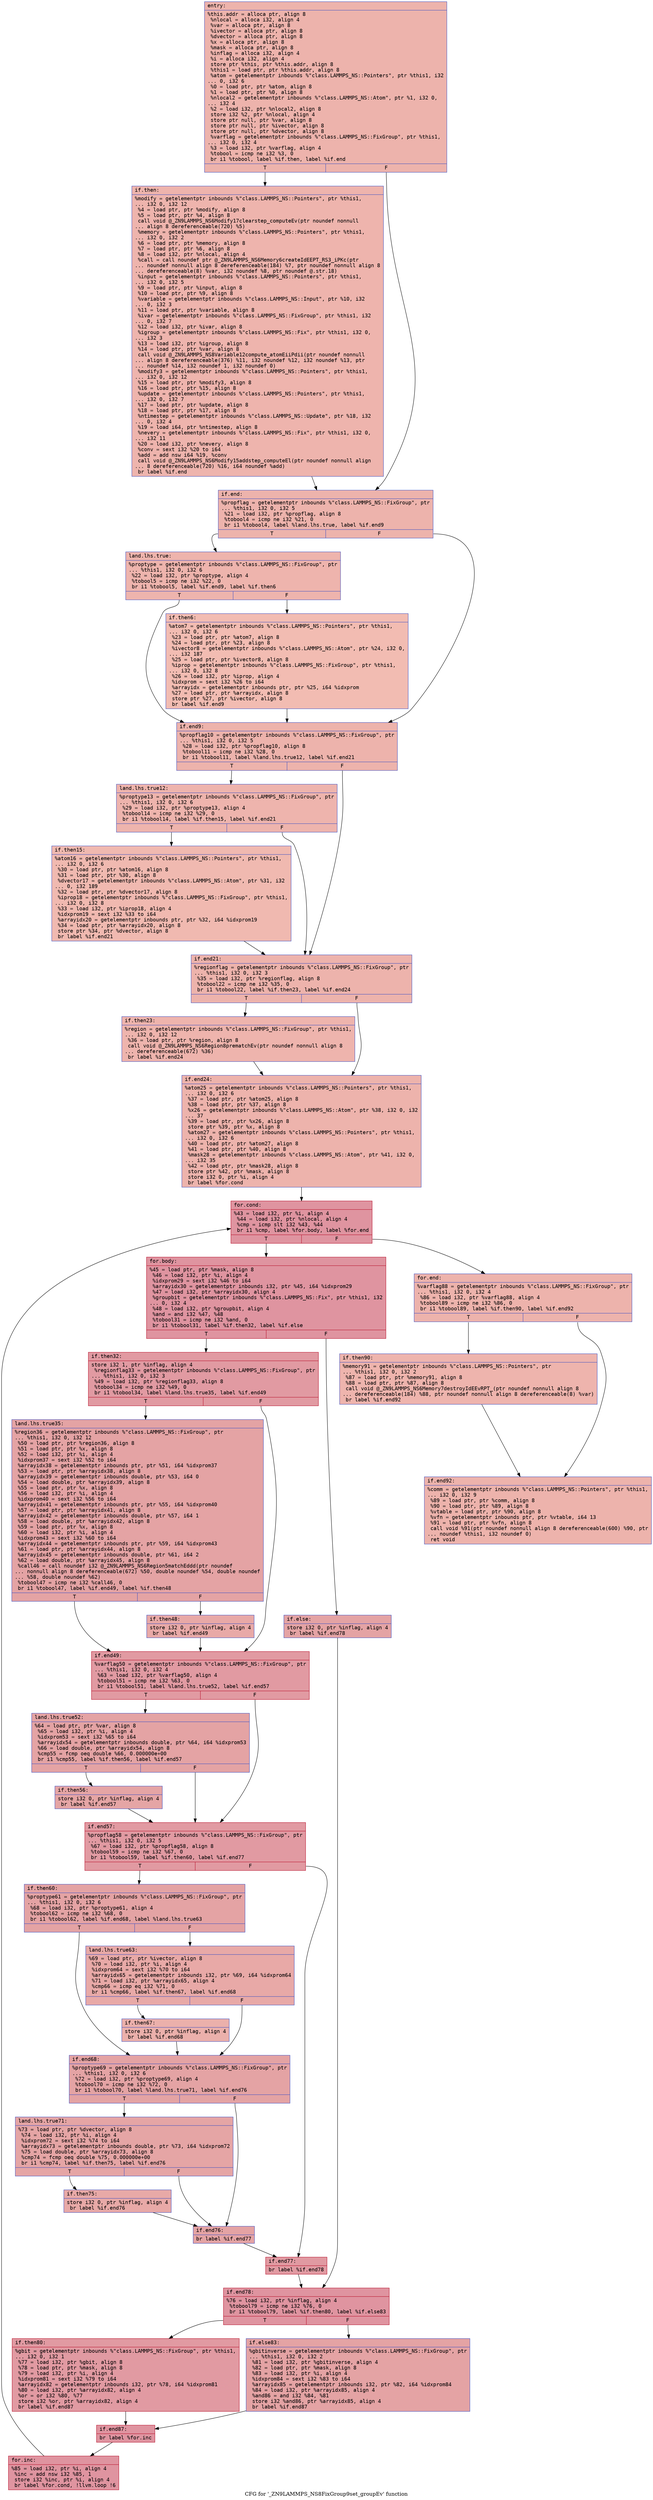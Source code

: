digraph "CFG for '_ZN9LAMMPS_NS8FixGroup9set_groupEv' function" {
	label="CFG for '_ZN9LAMMPS_NS8FixGroup9set_groupEv' function";

	Node0x5558d3ab8f30 [shape=record,color="#3d50c3ff", style=filled, fillcolor="#d6524470" fontname="Courier",label="{entry:\l|  %this.addr = alloca ptr, align 8\l  %nlocal = alloca i32, align 4\l  %var = alloca ptr, align 8\l  %ivector = alloca ptr, align 8\l  %dvector = alloca ptr, align 8\l  %x = alloca ptr, align 8\l  %mask = alloca ptr, align 8\l  %inflag = alloca i32, align 4\l  %i = alloca i32, align 4\l  store ptr %this, ptr %this.addr, align 8\l  %this1 = load ptr, ptr %this.addr, align 8\l  %atom = getelementptr inbounds %\"class.LAMMPS_NS::Pointers\", ptr %this1, i32\l... 0, i32 6\l  %0 = load ptr, ptr %atom, align 8\l  %1 = load ptr, ptr %0, align 8\l  %nlocal2 = getelementptr inbounds %\"class.LAMMPS_NS::Atom\", ptr %1, i32 0,\l... i32 4\l  %2 = load i32, ptr %nlocal2, align 8\l  store i32 %2, ptr %nlocal, align 4\l  store ptr null, ptr %var, align 8\l  store ptr null, ptr %ivector, align 8\l  store ptr null, ptr %dvector, align 8\l  %varflag = getelementptr inbounds %\"class.LAMMPS_NS::FixGroup\", ptr %this1,\l... i32 0, i32 4\l  %3 = load i32, ptr %varflag, align 4\l  %tobool = icmp ne i32 %3, 0\l  br i1 %tobool, label %if.then, label %if.end\l|{<s0>T|<s1>F}}"];
	Node0x5558d3ab8f30:s0 -> Node0x5558d3aba1c0[tooltip="entry -> if.then\nProbability 62.50%" ];
	Node0x5558d3ab8f30:s1 -> Node0x5558d3aba230[tooltip="entry -> if.end\nProbability 37.50%" ];
	Node0x5558d3aba1c0 [shape=record,color="#3d50c3ff", style=filled, fillcolor="#d8564670" fontname="Courier",label="{if.then:\l|  %modify = getelementptr inbounds %\"class.LAMMPS_NS::Pointers\", ptr %this1,\l... i32 0, i32 12\l  %4 = load ptr, ptr %modify, align 8\l  %5 = load ptr, ptr %4, align 8\l  call void @_ZN9LAMMPS_NS6Modify17clearstep_computeEv(ptr noundef nonnull\l... align 8 dereferenceable(720) %5)\l  %memory = getelementptr inbounds %\"class.LAMMPS_NS::Pointers\", ptr %this1,\l... i32 0, i32 2\l  %6 = load ptr, ptr %memory, align 8\l  %7 = load ptr, ptr %6, align 8\l  %8 = load i32, ptr %nlocal, align 4\l  %call = call noundef ptr @_ZN9LAMMPS_NS6Memory6createIdEEPT_RS3_iPKc(ptr\l... noundef nonnull align 8 dereferenceable(184) %7, ptr noundef nonnull align 8\l... dereferenceable(8) %var, i32 noundef %8, ptr noundef @.str.18)\l  %input = getelementptr inbounds %\"class.LAMMPS_NS::Pointers\", ptr %this1,\l... i32 0, i32 5\l  %9 = load ptr, ptr %input, align 8\l  %10 = load ptr, ptr %9, align 8\l  %variable = getelementptr inbounds %\"class.LAMMPS_NS::Input\", ptr %10, i32\l... 0, i32 3\l  %11 = load ptr, ptr %variable, align 8\l  %ivar = getelementptr inbounds %\"class.LAMMPS_NS::FixGroup\", ptr %this1, i32\l... 0, i32 7\l  %12 = load i32, ptr %ivar, align 8\l  %igroup = getelementptr inbounds %\"class.LAMMPS_NS::Fix\", ptr %this1, i32 0,\l... i32 3\l  %13 = load i32, ptr %igroup, align 8\l  %14 = load ptr, ptr %var, align 8\l  call void @_ZN9LAMMPS_NS8Variable12compute_atomEiiPdii(ptr noundef nonnull\l... align 8 dereferenceable(376) %11, i32 noundef %12, i32 noundef %13, ptr\l... noundef %14, i32 noundef 1, i32 noundef 0)\l  %modify3 = getelementptr inbounds %\"class.LAMMPS_NS::Pointers\", ptr %this1,\l... i32 0, i32 12\l  %15 = load ptr, ptr %modify3, align 8\l  %16 = load ptr, ptr %15, align 8\l  %update = getelementptr inbounds %\"class.LAMMPS_NS::Pointers\", ptr %this1,\l... i32 0, i32 7\l  %17 = load ptr, ptr %update, align 8\l  %18 = load ptr, ptr %17, align 8\l  %ntimestep = getelementptr inbounds %\"class.LAMMPS_NS::Update\", ptr %18, i32\l... 0, i32 4\l  %19 = load i64, ptr %ntimestep, align 8\l  %nevery = getelementptr inbounds %\"class.LAMMPS_NS::Fix\", ptr %this1, i32 0,\l... i32 11\l  %20 = load i32, ptr %nevery, align 8\l  %conv = sext i32 %20 to i64\l  %add = add nsw i64 %19, %conv\l  call void @_ZN9LAMMPS_NS6Modify15addstep_computeEl(ptr noundef nonnull align\l... 8 dereferenceable(720) %16, i64 noundef %add)\l  br label %if.end\l}"];
	Node0x5558d3aba1c0 -> Node0x5558d3aba230[tooltip="if.then -> if.end\nProbability 100.00%" ];
	Node0x5558d3aba230 [shape=record,color="#3d50c3ff", style=filled, fillcolor="#d6524470" fontname="Courier",label="{if.end:\l|  %propflag = getelementptr inbounds %\"class.LAMMPS_NS::FixGroup\", ptr\l... %this1, i32 0, i32 5\l  %21 = load i32, ptr %propflag, align 8\l  %tobool4 = icmp ne i32 %21, 0\l  br i1 %tobool4, label %land.lhs.true, label %if.end9\l|{<s0>T|<s1>F}}"];
	Node0x5558d3aba230:s0 -> Node0x5558d3a91070[tooltip="if.end -> land.lhs.true\nProbability 62.50%" ];
	Node0x5558d3aba230:s1 -> Node0x5558d3a910f0[tooltip="if.end -> if.end9\nProbability 37.50%" ];
	Node0x5558d3a91070 [shape=record,color="#3d50c3ff", style=filled, fillcolor="#d8564670" fontname="Courier",label="{land.lhs.true:\l|  %proptype = getelementptr inbounds %\"class.LAMMPS_NS::FixGroup\", ptr\l... %this1, i32 0, i32 6\l  %22 = load i32, ptr %proptype, align 4\l  %tobool5 = icmp ne i32 %22, 0\l  br i1 %tobool5, label %if.end9, label %if.then6\l|{<s0>T|<s1>F}}"];
	Node0x5558d3a91070:s0 -> Node0x5558d3a910f0[tooltip="land.lhs.true -> if.end9\nProbability 62.50%" ];
	Node0x5558d3a91070:s1 -> Node0x5558d3a91470[tooltip="land.lhs.true -> if.then6\nProbability 37.50%" ];
	Node0x5558d3a91470 [shape=record,color="#3d50c3ff", style=filled, fillcolor="#e1675170" fontname="Courier",label="{if.then6:\l|  %atom7 = getelementptr inbounds %\"class.LAMMPS_NS::Pointers\", ptr %this1,\l... i32 0, i32 6\l  %23 = load ptr, ptr %atom7, align 8\l  %24 = load ptr, ptr %23, align 8\l  %ivector8 = getelementptr inbounds %\"class.LAMMPS_NS::Atom\", ptr %24, i32 0,\l... i32 187\l  %25 = load ptr, ptr %ivector8, align 8\l  %iprop = getelementptr inbounds %\"class.LAMMPS_NS::FixGroup\", ptr %this1,\l... i32 0, i32 8\l  %26 = load i32, ptr %iprop, align 4\l  %idxprom = sext i32 %26 to i64\l  %arrayidx = getelementptr inbounds ptr, ptr %25, i64 %idxprom\l  %27 = load ptr, ptr %arrayidx, align 8\l  store ptr %27, ptr %ivector, align 8\l  br label %if.end9\l}"];
	Node0x5558d3a91470 -> Node0x5558d3a910f0[tooltip="if.then6 -> if.end9\nProbability 100.00%" ];
	Node0x5558d3a910f0 [shape=record,color="#3d50c3ff", style=filled, fillcolor="#d6524470" fontname="Courier",label="{if.end9:\l|  %propflag10 = getelementptr inbounds %\"class.LAMMPS_NS::FixGroup\", ptr\l... %this1, i32 0, i32 5\l  %28 = load i32, ptr %propflag10, align 8\l  %tobool11 = icmp ne i32 %28, 0\l  br i1 %tobool11, label %land.lhs.true12, label %if.end21\l|{<s0>T|<s1>F}}"];
	Node0x5558d3a910f0:s0 -> Node0x5558d3a91fa0[tooltip="if.end9 -> land.lhs.true12\nProbability 62.50%" ];
	Node0x5558d3a910f0:s1 -> Node0x5558d3a92020[tooltip="if.end9 -> if.end21\nProbability 37.50%" ];
	Node0x5558d3a91fa0 [shape=record,color="#3d50c3ff", style=filled, fillcolor="#d8564670" fontname="Courier",label="{land.lhs.true12:\l|  %proptype13 = getelementptr inbounds %\"class.LAMMPS_NS::FixGroup\", ptr\l... %this1, i32 0, i32 6\l  %29 = load i32, ptr %proptype13, align 4\l  %tobool14 = icmp ne i32 %29, 0\l  br i1 %tobool14, label %if.then15, label %if.end21\l|{<s0>T|<s1>F}}"];
	Node0x5558d3a91fa0:s0 -> Node0x5558d3a929a0[tooltip="land.lhs.true12 -> if.then15\nProbability 62.50%" ];
	Node0x5558d3a91fa0:s1 -> Node0x5558d3a92020[tooltip="land.lhs.true12 -> if.end21\nProbability 37.50%" ];
	Node0x5558d3a929a0 [shape=record,color="#3d50c3ff", style=filled, fillcolor="#de614d70" fontname="Courier",label="{if.then15:\l|  %atom16 = getelementptr inbounds %\"class.LAMMPS_NS::Pointers\", ptr %this1,\l... i32 0, i32 6\l  %30 = load ptr, ptr %atom16, align 8\l  %31 = load ptr, ptr %30, align 8\l  %dvector17 = getelementptr inbounds %\"class.LAMMPS_NS::Atom\", ptr %31, i32\l... 0, i32 189\l  %32 = load ptr, ptr %dvector17, align 8\l  %iprop18 = getelementptr inbounds %\"class.LAMMPS_NS::FixGroup\", ptr %this1,\l... i32 0, i32 8\l  %33 = load i32, ptr %iprop18, align 4\l  %idxprom19 = sext i32 %33 to i64\l  %arrayidx20 = getelementptr inbounds ptr, ptr %32, i64 %idxprom19\l  %34 = load ptr, ptr %arrayidx20, align 8\l  store ptr %34, ptr %dvector, align 8\l  br label %if.end21\l}"];
	Node0x5558d3a929a0 -> Node0x5558d3a92020[tooltip="if.then15 -> if.end21\nProbability 100.00%" ];
	Node0x5558d3a92020 [shape=record,color="#3d50c3ff", style=filled, fillcolor="#d6524470" fontname="Courier",label="{if.end21:\l|  %regionflag = getelementptr inbounds %\"class.LAMMPS_NS::FixGroup\", ptr\l... %this1, i32 0, i32 3\l  %35 = load i32, ptr %regionflag, align 8\l  %tobool22 = icmp ne i32 %35, 0\l  br i1 %tobool22, label %if.then23, label %if.end24\l|{<s0>T|<s1>F}}"];
	Node0x5558d3a92020:s0 -> Node0x5558d3a934e0[tooltip="if.end21 -> if.then23\nProbability 62.50%" ];
	Node0x5558d3a92020:s1 -> Node0x5558d3a93560[tooltip="if.end21 -> if.end24\nProbability 37.50%" ];
	Node0x5558d3a934e0 [shape=record,color="#3d50c3ff", style=filled, fillcolor="#d8564670" fontname="Courier",label="{if.then23:\l|  %region = getelementptr inbounds %\"class.LAMMPS_NS::FixGroup\", ptr %this1,\l... i32 0, i32 12\l  %36 = load ptr, ptr %region, align 8\l  call void @_ZN9LAMMPS_NS6Region8prematchEv(ptr noundef nonnull align 8\l... dereferenceable(672) %36)\l  br label %if.end24\l}"];
	Node0x5558d3a934e0 -> Node0x5558d3a93560[tooltip="if.then23 -> if.end24\nProbability 100.00%" ];
	Node0x5558d3a93560 [shape=record,color="#3d50c3ff", style=filled, fillcolor="#d6524470" fontname="Courier",label="{if.end24:\l|  %atom25 = getelementptr inbounds %\"class.LAMMPS_NS::Pointers\", ptr %this1,\l... i32 0, i32 6\l  %37 = load ptr, ptr %atom25, align 8\l  %38 = load ptr, ptr %37, align 8\l  %x26 = getelementptr inbounds %\"class.LAMMPS_NS::Atom\", ptr %38, i32 0, i32\l... 37\l  %39 = load ptr, ptr %x26, align 8\l  store ptr %39, ptr %x, align 8\l  %atom27 = getelementptr inbounds %\"class.LAMMPS_NS::Pointers\", ptr %this1,\l... i32 0, i32 6\l  %40 = load ptr, ptr %atom27, align 8\l  %41 = load ptr, ptr %40, align 8\l  %mask28 = getelementptr inbounds %\"class.LAMMPS_NS::Atom\", ptr %41, i32 0,\l... i32 35\l  %42 = load ptr, ptr %mask28, align 8\l  store ptr %42, ptr %mask, align 8\l  store i32 0, ptr %i, align 4\l  br label %for.cond\l}"];
	Node0x5558d3a93560 -> Node0x5558d3ac44d0[tooltip="if.end24 -> for.cond\nProbability 100.00%" ];
	Node0x5558d3ac44d0 [shape=record,color="#b70d28ff", style=filled, fillcolor="#b70d2870" fontname="Courier",label="{for.cond:\l|  %43 = load i32, ptr %i, align 4\l  %44 = load i32, ptr %nlocal, align 4\l  %cmp = icmp slt i32 %43, %44\l  br i1 %cmp, label %for.body, label %for.end\l|{<s0>T|<s1>F}}"];
	Node0x5558d3ac44d0:s0 -> Node0x5558d3ac4770[tooltip="for.cond -> for.body\nProbability 96.88%" ];
	Node0x5558d3ac44d0:s1 -> Node0x5558d3ac47f0[tooltip="for.cond -> for.end\nProbability 3.12%" ];
	Node0x5558d3ac4770 [shape=record,color="#b70d28ff", style=filled, fillcolor="#b70d2870" fontname="Courier",label="{for.body:\l|  %45 = load ptr, ptr %mask, align 8\l  %46 = load i32, ptr %i, align 4\l  %idxprom29 = sext i32 %46 to i64\l  %arrayidx30 = getelementptr inbounds i32, ptr %45, i64 %idxprom29\l  %47 = load i32, ptr %arrayidx30, align 4\l  %groupbit = getelementptr inbounds %\"class.LAMMPS_NS::Fix\", ptr %this1, i32\l... 0, i32 4\l  %48 = load i32, ptr %groupbit, align 4\l  %and = and i32 %47, %48\l  %tobool31 = icmp ne i32 %and, 0\l  br i1 %tobool31, label %if.then32, label %if.else\l|{<s0>T|<s1>F}}"];
	Node0x5558d3ac4770:s0 -> Node0x5558d3ac5750[tooltip="for.body -> if.then32\nProbability 62.50%" ];
	Node0x5558d3ac4770:s1 -> Node0x5558d3ac57d0[tooltip="for.body -> if.else\nProbability 37.50%" ];
	Node0x5558d3ac5750 [shape=record,color="#b70d28ff", style=filled, fillcolor="#bb1b2c70" fontname="Courier",label="{if.then32:\l|  store i32 1, ptr %inflag, align 4\l  %regionflag33 = getelementptr inbounds %\"class.LAMMPS_NS::FixGroup\", ptr\l... %this1, i32 0, i32 3\l  %49 = load i32, ptr %regionflag33, align 8\l  %tobool34 = icmp ne i32 %49, 0\l  br i1 %tobool34, label %land.lhs.true35, label %if.end49\l|{<s0>T|<s1>F}}"];
	Node0x5558d3ac5750:s0 -> Node0x5558d3ac5c20[tooltip="if.then32 -> land.lhs.true35\nProbability 62.50%" ];
	Node0x5558d3ac5750:s1 -> Node0x5558d3ac5ca0[tooltip="if.then32 -> if.end49\nProbability 37.50%" ];
	Node0x5558d3ac5c20 [shape=record,color="#3d50c3ff", style=filled, fillcolor="#c32e3170" fontname="Courier",label="{land.lhs.true35:\l|  %region36 = getelementptr inbounds %\"class.LAMMPS_NS::FixGroup\", ptr\l... %this1, i32 0, i32 12\l  %50 = load ptr, ptr %region36, align 8\l  %51 = load ptr, ptr %x, align 8\l  %52 = load i32, ptr %i, align 4\l  %idxprom37 = sext i32 %52 to i64\l  %arrayidx38 = getelementptr inbounds ptr, ptr %51, i64 %idxprom37\l  %53 = load ptr, ptr %arrayidx38, align 8\l  %arrayidx39 = getelementptr inbounds double, ptr %53, i64 0\l  %54 = load double, ptr %arrayidx39, align 8\l  %55 = load ptr, ptr %x, align 8\l  %56 = load i32, ptr %i, align 4\l  %idxprom40 = sext i32 %56 to i64\l  %arrayidx41 = getelementptr inbounds ptr, ptr %55, i64 %idxprom40\l  %57 = load ptr, ptr %arrayidx41, align 8\l  %arrayidx42 = getelementptr inbounds double, ptr %57, i64 1\l  %58 = load double, ptr %arrayidx42, align 8\l  %59 = load ptr, ptr %x, align 8\l  %60 = load i32, ptr %i, align 4\l  %idxprom43 = sext i32 %60 to i64\l  %arrayidx44 = getelementptr inbounds ptr, ptr %59, i64 %idxprom43\l  %61 = load ptr, ptr %arrayidx44, align 8\l  %arrayidx45 = getelementptr inbounds double, ptr %61, i64 2\l  %62 = load double, ptr %arrayidx45, align 8\l  %call46 = call noundef i32 @_ZN9LAMMPS_NS6Region5matchEddd(ptr noundef\l... nonnull align 8 dereferenceable(672) %50, double noundef %54, double noundef\l... %58, double noundef %62)\l  %tobool47 = icmp ne i32 %call46, 0\l  br i1 %tobool47, label %if.end49, label %if.then48\l|{<s0>T|<s1>F}}"];
	Node0x5558d3ac5c20:s0 -> Node0x5558d3ac5ca0[tooltip="land.lhs.true35 -> if.end49\nProbability 62.50%" ];
	Node0x5558d3ac5c20:s1 -> Node0x5558d3ac6f90[tooltip="land.lhs.true35 -> if.then48\nProbability 37.50%" ];
	Node0x5558d3ac6f90 [shape=record,color="#3d50c3ff", style=filled, fillcolor="#ca3b3770" fontname="Courier",label="{if.then48:\l|  store i32 0, ptr %inflag, align 4\l  br label %if.end49\l}"];
	Node0x5558d3ac6f90 -> Node0x5558d3ac5ca0[tooltip="if.then48 -> if.end49\nProbability 100.00%" ];
	Node0x5558d3ac5ca0 [shape=record,color="#b70d28ff", style=filled, fillcolor="#bb1b2c70" fontname="Courier",label="{if.end49:\l|  %varflag50 = getelementptr inbounds %\"class.LAMMPS_NS::FixGroup\", ptr\l... %this1, i32 0, i32 4\l  %63 = load i32, ptr %varflag50, align 4\l  %tobool51 = icmp ne i32 %63, 0\l  br i1 %tobool51, label %land.lhs.true52, label %if.end57\l|{<s0>T|<s1>F}}"];
	Node0x5558d3ac5ca0:s0 -> Node0x5558d3ac7460[tooltip="if.end49 -> land.lhs.true52\nProbability 62.50%" ];
	Node0x5558d3ac5ca0:s1 -> Node0x5558d3ac74e0[tooltip="if.end49 -> if.end57\nProbability 37.50%" ];
	Node0x5558d3ac7460 [shape=record,color="#3d50c3ff", style=filled, fillcolor="#c32e3170" fontname="Courier",label="{land.lhs.true52:\l|  %64 = load ptr, ptr %var, align 8\l  %65 = load i32, ptr %i, align 4\l  %idxprom53 = sext i32 %65 to i64\l  %arrayidx54 = getelementptr inbounds double, ptr %64, i64 %idxprom53\l  %66 = load double, ptr %arrayidx54, align 8\l  %cmp55 = fcmp oeq double %66, 0.000000e+00\l  br i1 %cmp55, label %if.then56, label %if.end57\l|{<s0>T|<s1>F}}"];
	Node0x5558d3ac7460:s0 -> Node0x5558d3a92560[tooltip="land.lhs.true52 -> if.then56\nProbability 62.50%" ];
	Node0x5558d3ac7460:s1 -> Node0x5558d3ac74e0[tooltip="land.lhs.true52 -> if.end57\nProbability 37.50%" ];
	Node0x5558d3a92560 [shape=record,color="#3d50c3ff", style=filled, fillcolor="#c5333470" fontname="Courier",label="{if.then56:\l|  store i32 0, ptr %inflag, align 4\l  br label %if.end57\l}"];
	Node0x5558d3a92560 -> Node0x5558d3ac74e0[tooltip="if.then56 -> if.end57\nProbability 100.00%" ];
	Node0x5558d3ac74e0 [shape=record,color="#b70d28ff", style=filled, fillcolor="#bb1b2c70" fontname="Courier",label="{if.end57:\l|  %propflag58 = getelementptr inbounds %\"class.LAMMPS_NS::FixGroup\", ptr\l... %this1, i32 0, i32 5\l  %67 = load i32, ptr %propflag58, align 8\l  %tobool59 = icmp ne i32 %67, 0\l  br i1 %tobool59, label %if.then60, label %if.end77\l|{<s0>T|<s1>F}}"];
	Node0x5558d3ac74e0:s0 -> Node0x5558d3ac8e10[tooltip="if.end57 -> if.then60\nProbability 62.50%" ];
	Node0x5558d3ac74e0:s1 -> Node0x5558d3ac8e90[tooltip="if.end57 -> if.end77\nProbability 37.50%" ];
	Node0x5558d3ac8e10 [shape=record,color="#3d50c3ff", style=filled, fillcolor="#c32e3170" fontname="Courier",label="{if.then60:\l|  %proptype61 = getelementptr inbounds %\"class.LAMMPS_NS::FixGroup\", ptr\l... %this1, i32 0, i32 6\l  %68 = load i32, ptr %proptype61, align 4\l  %tobool62 = icmp ne i32 %68, 0\l  br i1 %tobool62, label %if.end68, label %land.lhs.true63\l|{<s0>T|<s1>F}}"];
	Node0x5558d3ac8e10:s0 -> Node0x5558d3ac91f0[tooltip="if.then60 -> if.end68\nProbability 62.50%" ];
	Node0x5558d3ac8e10:s1 -> Node0x5558d3ac9270[tooltip="if.then60 -> land.lhs.true63\nProbability 37.50%" ];
	Node0x5558d3ac9270 [shape=record,color="#3d50c3ff", style=filled, fillcolor="#ca3b3770" fontname="Courier",label="{land.lhs.true63:\l|  %69 = load ptr, ptr %ivector, align 8\l  %70 = load i32, ptr %i, align 4\l  %idxprom64 = sext i32 %70 to i64\l  %arrayidx65 = getelementptr inbounds i32, ptr %69, i64 %idxprom64\l  %71 = load i32, ptr %arrayidx65, align 4\l  %cmp66 = icmp eq i32 %71, 0\l  br i1 %cmp66, label %if.then67, label %if.end68\l|{<s0>T|<s1>F}}"];
	Node0x5558d3ac9270:s0 -> Node0x5558d3ac97a0[tooltip="land.lhs.true63 -> if.then67\nProbability 37.50%" ];
	Node0x5558d3ac9270:s1 -> Node0x5558d3ac91f0[tooltip="land.lhs.true63 -> if.end68\nProbability 62.50%" ];
	Node0x5558d3ac97a0 [shape=record,color="#3d50c3ff", style=filled, fillcolor="#d24b4070" fontname="Courier",label="{if.then67:\l|  store i32 0, ptr %inflag, align 4\l  br label %if.end68\l}"];
	Node0x5558d3ac97a0 -> Node0x5558d3ac91f0[tooltip="if.then67 -> if.end68\nProbability 100.00%" ];
	Node0x5558d3ac91f0 [shape=record,color="#3d50c3ff", style=filled, fillcolor="#c32e3170" fontname="Courier",label="{if.end68:\l|  %proptype69 = getelementptr inbounds %\"class.LAMMPS_NS::FixGroup\", ptr\l... %this1, i32 0, i32 6\l  %72 = load i32, ptr %proptype69, align 4\l  %tobool70 = icmp ne i32 %72, 0\l  br i1 %tobool70, label %land.lhs.true71, label %if.end76\l|{<s0>T|<s1>F}}"];
	Node0x5558d3ac91f0:s0 -> Node0x5558d3ac9c10[tooltip="if.end68 -> land.lhs.true71\nProbability 62.50%" ];
	Node0x5558d3ac91f0:s1 -> Node0x5558d3ac9c90[tooltip="if.end68 -> if.end76\nProbability 37.50%" ];
	Node0x5558d3ac9c10 [shape=record,color="#3d50c3ff", style=filled, fillcolor="#c5333470" fontname="Courier",label="{land.lhs.true71:\l|  %73 = load ptr, ptr %dvector, align 8\l  %74 = load i32, ptr %i, align 4\l  %idxprom72 = sext i32 %74 to i64\l  %arrayidx73 = getelementptr inbounds double, ptr %73, i64 %idxprom72\l  %75 = load double, ptr %arrayidx73, align 8\l  %cmp74 = fcmp oeq double %75, 0.000000e+00\l  br i1 %cmp74, label %if.then75, label %if.end76\l|{<s0>T|<s1>F}}"];
	Node0x5558d3ac9c10:s0 -> Node0x5558d3aca160[tooltip="land.lhs.true71 -> if.then75\nProbability 62.50%" ];
	Node0x5558d3ac9c10:s1 -> Node0x5558d3ac9c90[tooltip="land.lhs.true71 -> if.end76\nProbability 37.50%" ];
	Node0x5558d3aca160 [shape=record,color="#3d50c3ff", style=filled, fillcolor="#ca3b3770" fontname="Courier",label="{if.then75:\l|  store i32 0, ptr %inflag, align 4\l  br label %if.end76\l}"];
	Node0x5558d3aca160 -> Node0x5558d3ac9c90[tooltip="if.then75 -> if.end76\nProbability 100.00%" ];
	Node0x5558d3ac9c90 [shape=record,color="#3d50c3ff", style=filled, fillcolor="#c32e3170" fontname="Courier",label="{if.end76:\l|  br label %if.end77\l}"];
	Node0x5558d3ac9c90 -> Node0x5558d3ac8e90[tooltip="if.end76 -> if.end77\nProbability 100.00%" ];
	Node0x5558d3ac8e90 [shape=record,color="#b70d28ff", style=filled, fillcolor="#bb1b2c70" fontname="Courier",label="{if.end77:\l|  br label %if.end78\l}"];
	Node0x5558d3ac8e90 -> Node0x5558d3aca410[tooltip="if.end77 -> if.end78\nProbability 100.00%" ];
	Node0x5558d3ac57d0 [shape=record,color="#3d50c3ff", style=filled, fillcolor="#c32e3170" fontname="Courier",label="{if.else:\l|  store i32 0, ptr %inflag, align 4\l  br label %if.end78\l}"];
	Node0x5558d3ac57d0 -> Node0x5558d3aca410[tooltip="if.else -> if.end78\nProbability 100.00%" ];
	Node0x5558d3aca410 [shape=record,color="#b70d28ff", style=filled, fillcolor="#b70d2870" fontname="Courier",label="{if.end78:\l|  %76 = load i32, ptr %inflag, align 4\l  %tobool79 = icmp ne i32 %76, 0\l  br i1 %tobool79, label %if.then80, label %if.else83\l|{<s0>T|<s1>F}}"];
	Node0x5558d3aca410:s0 -> Node0x5558d3aca750[tooltip="if.end78 -> if.then80\nProbability 62.50%" ];
	Node0x5558d3aca410:s1 -> Node0x5558d3aca7d0[tooltip="if.end78 -> if.else83\nProbability 37.50%" ];
	Node0x5558d3aca750 [shape=record,color="#b70d28ff", style=filled, fillcolor="#bb1b2c70" fontname="Courier",label="{if.then80:\l|  %gbit = getelementptr inbounds %\"class.LAMMPS_NS::FixGroup\", ptr %this1,\l... i32 0, i32 1\l  %77 = load i32, ptr %gbit, align 8\l  %78 = load ptr, ptr %mask, align 8\l  %79 = load i32, ptr %i, align 4\l  %idxprom81 = sext i32 %79 to i64\l  %arrayidx82 = getelementptr inbounds i32, ptr %78, i64 %idxprom81\l  %80 = load i32, ptr %arrayidx82, align 4\l  %or = or i32 %80, %77\l  store i32 %or, ptr %arrayidx82, align 4\l  br label %if.end87\l}"];
	Node0x5558d3aca750 -> Node0x5558d3acaea0[tooltip="if.then80 -> if.end87\nProbability 100.00%" ];
	Node0x5558d3aca7d0 [shape=record,color="#3d50c3ff", style=filled, fillcolor="#c32e3170" fontname="Courier",label="{if.else83:\l|  %gbitinverse = getelementptr inbounds %\"class.LAMMPS_NS::FixGroup\", ptr\l... %this1, i32 0, i32 2\l  %81 = load i32, ptr %gbitinverse, align 4\l  %82 = load ptr, ptr %mask, align 8\l  %83 = load i32, ptr %i, align 4\l  %idxprom84 = sext i32 %83 to i64\l  %arrayidx85 = getelementptr inbounds i32, ptr %82, i64 %idxprom84\l  %84 = load i32, ptr %arrayidx85, align 4\l  %and86 = and i32 %84, %81\l  store i32 %and86, ptr %arrayidx85, align 4\l  br label %if.end87\l}"];
	Node0x5558d3aca7d0 -> Node0x5558d3acaea0[tooltip="if.else83 -> if.end87\nProbability 100.00%" ];
	Node0x5558d3acaea0 [shape=record,color="#b70d28ff", style=filled, fillcolor="#b70d2870" fontname="Courier",label="{if.end87:\l|  br label %for.inc\l}"];
	Node0x5558d3acaea0 -> Node0x5558d3acb5b0[tooltip="if.end87 -> for.inc\nProbability 100.00%" ];
	Node0x5558d3acb5b0 [shape=record,color="#b70d28ff", style=filled, fillcolor="#b70d2870" fontname="Courier",label="{for.inc:\l|  %85 = load i32, ptr %i, align 4\l  %inc = add nsw i32 %85, 1\l  store i32 %inc, ptr %i, align 4\l  br label %for.cond, !llvm.loop !6\l}"];
	Node0x5558d3acb5b0 -> Node0x5558d3ac44d0[tooltip="for.inc -> for.cond\nProbability 100.00%" ];
	Node0x5558d3ac47f0 [shape=record,color="#3d50c3ff", style=filled, fillcolor="#d6524470" fontname="Courier",label="{for.end:\l|  %varflag88 = getelementptr inbounds %\"class.LAMMPS_NS::FixGroup\", ptr\l... %this1, i32 0, i32 4\l  %86 = load i32, ptr %varflag88, align 4\l  %tobool89 = icmp ne i32 %86, 0\l  br i1 %tobool89, label %if.then90, label %if.end92\l|{<s0>T|<s1>F}}"];
	Node0x5558d3ac47f0:s0 -> Node0x5558d3acbc50[tooltip="for.end -> if.then90\nProbability 62.50%" ];
	Node0x5558d3ac47f0:s1 -> Node0x5558d3acbcd0[tooltip="for.end -> if.end92\nProbability 37.50%" ];
	Node0x5558d3acbc50 [shape=record,color="#3d50c3ff", style=filled, fillcolor="#d8564670" fontname="Courier",label="{if.then90:\l|  %memory91 = getelementptr inbounds %\"class.LAMMPS_NS::Pointers\", ptr\l... %this1, i32 0, i32 2\l  %87 = load ptr, ptr %memory91, align 8\l  %88 = load ptr, ptr %87, align 8\l  call void @_ZN9LAMMPS_NS6Memory7destroyIdEEvRPT_(ptr noundef nonnull align 8\l... dereferenceable(184) %88, ptr noundef nonnull align 8 dereferenceable(8) %var)\l  br label %if.end92\l}"];
	Node0x5558d3acbc50 -> Node0x5558d3acbcd0[tooltip="if.then90 -> if.end92\nProbability 100.00%" ];
	Node0x5558d3acbcd0 [shape=record,color="#3d50c3ff", style=filled, fillcolor="#d6524470" fontname="Courier",label="{if.end92:\l|  %comm = getelementptr inbounds %\"class.LAMMPS_NS::Pointers\", ptr %this1,\l... i32 0, i32 9\l  %89 = load ptr, ptr %comm, align 8\l  %90 = load ptr, ptr %89, align 8\l  %vtable = load ptr, ptr %90, align 8\l  %vfn = getelementptr inbounds ptr, ptr %vtable, i64 13\l  %91 = load ptr, ptr %vfn, align 8\l  call void %91(ptr noundef nonnull align 8 dereferenceable(600) %90, ptr\l... noundef %this1, i32 noundef 0)\l  ret void\l}"];
}
